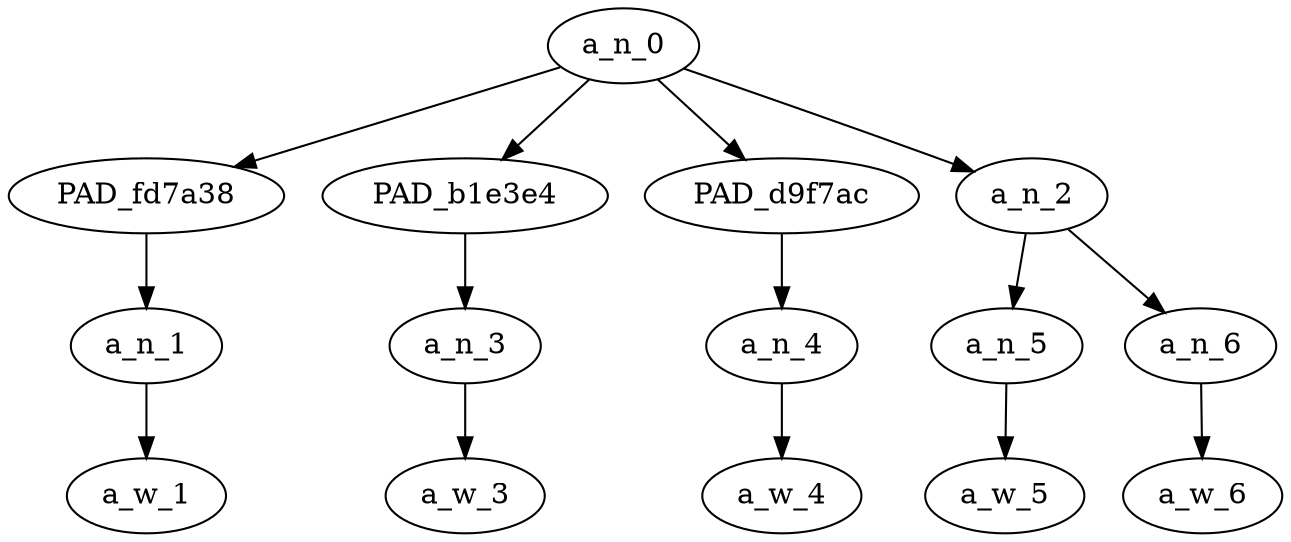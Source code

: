 strict digraph "" {
	a_n_0	[div_dir=-1,
		index=0,
		level=3,
		pos="2.125,3!",
		text_span="[0, 1, 2, 3, 4]",
		value=1.00000000];
	PAD_fd7a38	[div_dir=-1,
		index=0,
		level=2,
		pos="0.0,2!",
		text_span="[0]",
		value=0.06734613];
	a_n_0 -> PAD_fd7a38;
	PAD_b1e3e4	[div_dir=-1,
		index=2,
		level=2,
		pos="3.0,2!",
		text_span="[3]",
		value=0.43634071];
	a_n_0 -> PAD_b1e3e4;
	PAD_d9f7ac	[div_dir=1,
		index=3,
		level=2,
		pos="4.0,2!",
		text_span="[4]",
		value=0.21275101];
	a_n_0 -> PAD_d9f7ac;
	a_n_2	[div_dir=1,
		index=1,
		level=2,
		pos="1.5,2!",
		text_span="[1, 2]",
		value=0.28336344];
	a_n_0 -> a_n_2;
	a_n_1	[div_dir=-1,
		index=0,
		level=1,
		pos="0.0,1!",
		text_span="[0]",
		value=0.06734613];
	PAD_fd7a38 -> a_n_1;
	a_w_1	[div_dir=0,
		index=0,
		level=0,
		pos="0,0!",
		text_span="[0]",
		value=another];
	a_n_1 -> a_w_1;
	a_n_3	[div_dir=-1,
		index=3,
		level=1,
		pos="3.0,1!",
		text_span="[3]",
		value=0.43634071];
	PAD_b1e3e4 -> a_n_3;
	a_w_3	[div_dir=0,
		index=3,
		level=0,
		pos="3,0!",
		text_span="[3]",
		value=paki];
	a_n_3 -> a_w_3;
	a_n_4	[div_dir=1,
		index=4,
		level=1,
		pos="4.0,1!",
		text_span="[4]",
		value=0.21275101];
	PAD_d9f7ac -> a_n_4;
	a_w_4	[div_dir=0,
		index=4,
		level=0,
		pos="4,0!",
		text_span="[4]",
		value=stani];
	a_n_4 -> a_w_4;
	a_n_5	[div_dir=1,
		index=1,
		level=1,
		pos="1.0,1!",
		text_span="[1]",
		value=0.13014489];
	a_n_2 -> a_n_5;
	a_n_6	[div_dir=1,
		index=2,
		level=1,
		pos="2.0,1!",
		text_span="[2]",
		value=0.15288886];
	a_n_2 -> a_n_6;
	a_w_5	[div_dir=0,
		index=1,
		level=0,
		pos="1,0!",
		text_span="[1]",
		value=bbc];
	a_n_5 -> a_w_5;
	a_w_6	[div_dir=0,
		index=2,
		level=0,
		pos="2,0!",
		text_span="[2]",
		value=poster];
	a_n_6 -> a_w_6;
}
